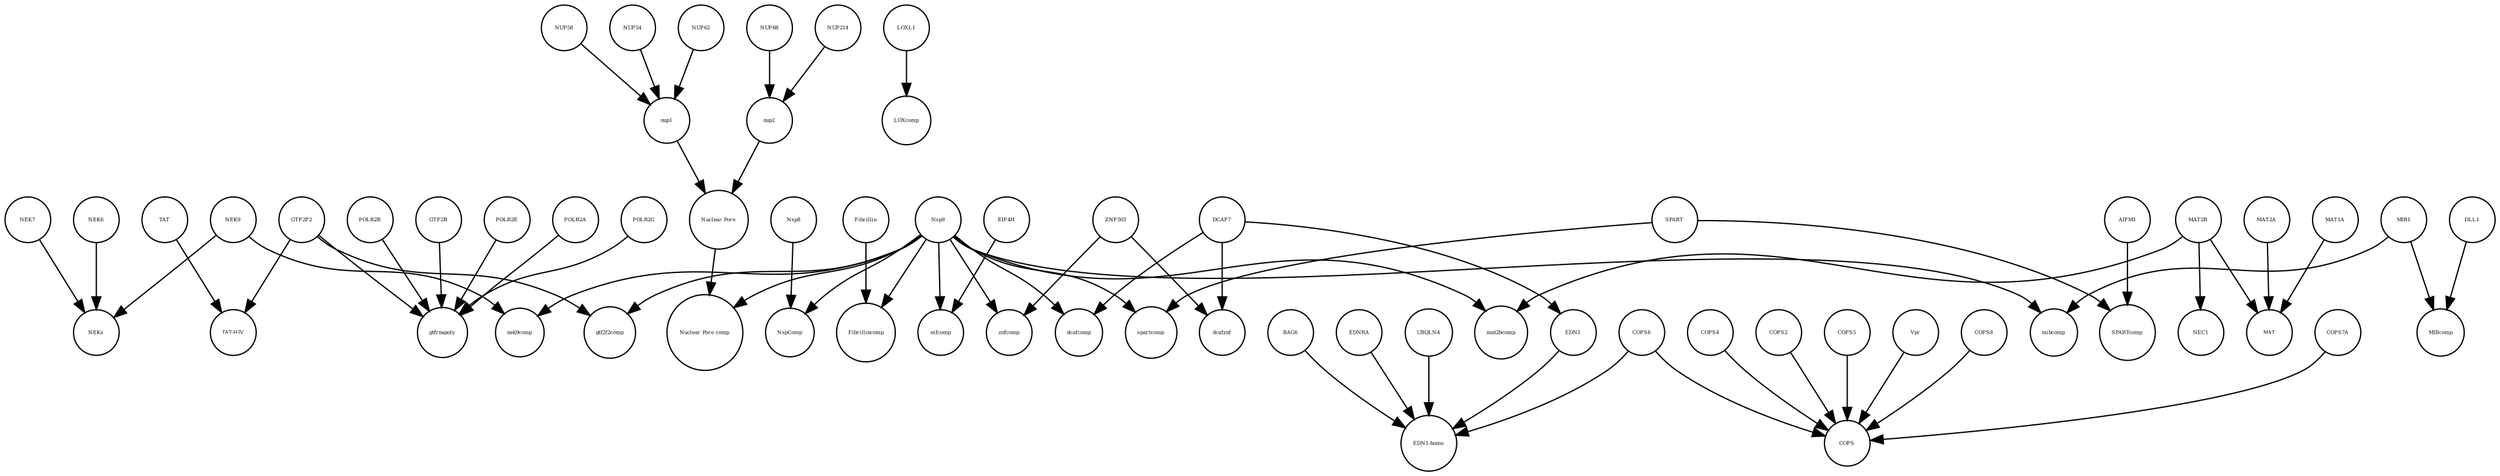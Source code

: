 strict digraph  {
spartcomp [annotation="", bipartite=0, cls=complex, fontsize=4, label=spartcomp, shape=circle];
nup1 [annotation="", bipartite=0, cls=complex, fontsize=4, label=nup1, shape=circle];
Nsp8 [annotation="urn_miriam_uniprot_P0DTD1|urn_miriam_ncbiprotein_YP_009725304", bipartite=0, cls=macromolecule, fontsize=4, label=Nsp8, shape=circle];
NUP58 [annotation=urn_miriam_uniprot_Q9BVL2, bipartite=0, cls=macromolecule, fontsize=4, label=NUP58, shape=circle];
COPS4 [annotation="", bipartite=0, cls=macromolecule, fontsize=4, label=COPS4, shape=circle];
SPARTcomp [annotation="", bipartite=0, cls=complex, fontsize=4, label=SPARTcomp, shape=circle];
COPS2 [annotation="", bipartite=0, cls=macromolecule, fontsize=4, label=COPS2, shape=circle];
GTF2F2 [annotation="urn_miriam_uniprot_P13984|urn_miriam_pubmed_10428810", bipartite=0, cls=macromolecule, fontsize=4, label=GTF2F2, shape=circle];
Nsp9 [annotation="urn_miriam_uniprot_P0DTD1|urn_miriam_ncbiprotein_YP_009725305", bipartite=0, cls=macromolecule, fontsize=4, label=Nsp9, shape=circle];
COPS5 [annotation="", bipartite=0, cls=macromolecule, fontsize=4, label=COPS5, shape=circle];
MIB1 [annotation="urn_miriam_uniprot_Q86YT6|urn_miriam_pubmed_24185901", bipartite=0, cls=macromolecule, fontsize=4, label=MIB1, shape=circle];
NEK7 [annotation="", bipartite=0, cls=macromolecule, fontsize=4, label=NEK7, shape=circle];
EDN1 [annotation=urn_miriam_uniprot_P05305, bipartite=0, cls=macromolecule, fontsize=4, label=EDN1, shape=circle];
NUP54 [annotation=urn_miriam_uniprot_Q7Z3B4, bipartite=0, cls=macromolecule, fontsize=4, label=NUP54, shape=circle];
NUP214 [annotation=urn_miriam_uniprot_P35658, bipartite=0, cls=macromolecule, fontsize=4, label=NUP214, shape=circle];
nek9comp [annotation="", bipartite=0, cls=complex, fontsize=4, label=nek9comp, shape=circle];
Vpr [annotation="", bipartite=0, cls=macromolecule, fontsize=4, label=Vpr, shape=circle];
nup2 [annotation="", bipartite=0, cls=complex, fontsize=4, label=nup2, shape=circle];
NUP88 [annotation="urn_miriam_uniprot_Q99567|urn_miriam_pubmed_30543681", bipartite=0, cls=macromolecule, fontsize=4, label=NUP88, shape=circle];
UBQLN4 [annotation="", bipartite=0, cls=macromolecule, fontsize=4, label=UBQLN4, shape=circle];
COPS6 [annotation="", bipartite=0, cls=macromolecule, fontsize=4, label=COPS6, shape=circle];
POLR2E [annotation="", bipartite=0, cls=macromolecule, fontsize=4, label=POLR2E, shape=circle];
MAT2A [annotation="", bipartite=0, cls=macromolecule, fontsize=4, label=MAT2A, shape=circle];
ZNF503 [annotation=urn_miriam_uniprot_Q96F45, bipartite=0, cls=macromolecule, fontsize=4, label=ZNF503, shape=circle];
gtf2f2comp [annotation="", bipartite=0, cls=complex, fontsize=4, label=gtf2f2comp, shape=circle];
NEC1 [annotation="", bipartite=0, cls=complex, fontsize=4, label=NEC1, shape=circle];
COPS8 [annotation="", bipartite=0, cls=macromolecule, fontsize=4, label=COPS8, shape=circle];
EIF4H [annotation="urn_miriam_uniprot_Q15056|urn_miriam_pubmed_10585411|urn_miriam_pubmed_11418588", bipartite=0, cls=macromolecule, fontsize=4, label=EIF4H, shape=circle];
mat2bcomp [annotation="", bipartite=0, cls=complex, fontsize=4, label=mat2bcomp, shape=circle];
znfcomp [annotation="", bipartite=0, cls=complex, fontsize=4, label=znfcomp, shape=circle];
"TAT-HIV" [annotation="", bipartite=0, cls=complex, fontsize=4, label="TAT-HIV", shape=circle];
LOXcomp [annotation="", bipartite=0, cls=complex, fontsize=4, label=LOXcomp, shape=circle];
DLL1 [annotation="", bipartite=0, cls=macromolecule, fontsize=4, label=DLL1, shape=circle];
Fibrillin [annotation="", bipartite=0, cls=complex, fontsize=4, label=Fibrillin, shape=circle];
POLR2A [annotation=urn_miriam_uniprot_P30876, bipartite=0, cls=macromolecule, fontsize=4, label=POLR2A, shape=circle];
NEK9 [annotation=urn_miriam_uniprot_Q8TD19, bipartite=0, cls=macromolecule, fontsize=4, label=NEK9, shape=circle];
MAT [annotation="", bipartite=0, cls=complex, fontsize=4, label=MAT, shape=circle];
BAG6 [annotation="", bipartite=0, cls=macromolecule, fontsize=4, label=BAG6, shape=circle];
dcafcomp [annotation="", bipartite=0, cls=complex, fontsize=4, label=dcafcomp, shape=circle];
SPART [annotation=urn_miriam_uniprot_Q8N0X7, bipartite=0, cls=macromolecule, fontsize=4, label=SPART, shape=circle];
"Nuclear Pore comp" [annotation="", bipartite=0, cls=complex, fontsize=4, label="Nuclear Pore comp", shape=circle];
TAT [annotation="", bipartite=0, cls=macromolecule, fontsize=4, label=TAT, shape=circle];
NEK6 [annotation="", bipartite=0, cls=macromolecule, fontsize=4, label=NEK6, shape=circle];
"EDN1-homo" [annotation="", bipartite=0, cls=complex, fontsize=4, label="EDN1-homo", shape=circle];
NEKs [annotation="", bipartite=0, cls=complex, fontsize=4, label=NEKs, shape=circle];
EDNRA [annotation="", bipartite=0, cls=macromolecule, fontsize=4, label=EDNRA, shape=circle];
MIBcomp [annotation="", bipartite=0, cls=complex, fontsize=4, label=MIBcomp, shape=circle];
NspComp [annotation="", bipartite=0, cls=complex, fontsize=4, label=NspComp, shape=circle];
POLR2G [annotation="", bipartite=0, cls=macromolecule, fontsize=4, label=POLR2G, shape=circle];
LOXL1 [annotation="", bipartite=0, cls=macromolecule, fontsize=4, label=LOXL1, shape=circle];
AIFM1 [annotation="", bipartite=0, cls=macromolecule, fontsize=4, label=AIFM1, shape=circle];
POLR2B [annotation="", bipartite=0, cls=macromolecule, fontsize=4, label=POLR2B, shape=circle];
dcafznf [annotation="", bipartite=0, cls=complex, fontsize=4, label=dcafznf, shape=circle];
"Nuclear Pore" [annotation="", bipartite=0, cls=complex, fontsize=4, label="Nuclear Pore", shape=circle];
Fibrillincomp [annotation="", bipartite=0, cls=complex, fontsize=4, label=Fibrillincomp, shape=circle];
GTF2B [annotation="", bipartite=0, cls=macromolecule, fontsize=4, label=GTF2B, shape=circle];
COPS [annotation="", bipartite=0, cls=complex, fontsize=4, label=COPS, shape=circle];
COPS7A [annotation="", bipartite=0, cls=macromolecule, fontsize=4, label=COPS7A, shape=circle];
MAT2B [annotation="urn_miriam_uniprot_Q9NZL9|urn_miriam_pubmed_10644686|urn_miriam_pubmed_23189196|urn_miriam_pubmed_25075345|urn_miriam_pubmed_23425511", bipartite=0, cls=macromolecule, fontsize=4, label=MAT2B, shape=circle];
MAT1A [annotation="", bipartite=0, cls=macromolecule, fontsize=4, label=MAT1A, shape=circle];
mibcomp [annotation="", bipartite=0, cls=complex, fontsize=4, label=mibcomp, shape=circle];
gtfrnapoly [annotation="", bipartite=0, cls=complex, fontsize=4, label=gtfrnapoly, shape=circle];
DCAF7 [annotation="urn_miriam_uniprot_P61962|urn_miriam_pubmed_16887337|urn_miriam_pubmed_16949367", bipartite=0, cls=macromolecule, fontsize=4, label=DCAF7, shape=circle];
eifcomp [annotation="", bipartite=0, cls=complex, fontsize=4, label=eifcomp, shape=circle];
NUP62 [annotation=urn_miriam_uniprot_P37198, bipartite=0, cls=macromolecule, fontsize=4, label=NUP62, shape=circle];
nup1 -> "Nuclear Pore"  [annotation="", interaction_type=production];
Nsp8 -> NspComp  [annotation="", interaction_type=production];
NUP58 -> nup1  [annotation="", interaction_type=production];
COPS4 -> COPS  [annotation="", interaction_type=production];
COPS2 -> COPS  [annotation="", interaction_type=production];
GTF2F2 -> gtfrnapoly  [annotation="", interaction_type=production];
GTF2F2 -> gtf2f2comp  [annotation="", interaction_type=production];
GTF2F2 -> "TAT-HIV"  [annotation="", interaction_type=production];
Nsp9 -> dcafcomp  [annotation="", interaction_type=production];
Nsp9 -> znfcomp  [annotation="", interaction_type=production];
Nsp9 -> nek9comp  [annotation="", interaction_type=production];
Nsp9 -> "Nuclear Pore comp"  [annotation="", interaction_type=production];
Nsp9 -> mibcomp  [annotation="", interaction_type=production];
Nsp9 -> Fibrillincomp  [annotation="", interaction_type=production];
Nsp9 -> spartcomp  [annotation="", interaction_type=production];
Nsp9 -> gtf2f2comp  [annotation="", interaction_type=production];
Nsp9 -> NspComp  [annotation="", interaction_type=production];
Nsp9 -> mat2bcomp  [annotation="", interaction_type=production];
Nsp9 -> eifcomp  [annotation="", interaction_type=production];
COPS5 -> COPS  [annotation="", interaction_type=production];
MIB1 -> mibcomp  [annotation="", interaction_type=production];
MIB1 -> MIBcomp  [annotation="", interaction_type=production];
NEK7 -> NEKs  [annotation="", interaction_type=production];
EDN1 -> "EDN1-homo"  [annotation="", interaction_type=production];
NUP54 -> nup1  [annotation="", interaction_type=production];
NUP214 -> nup2  [annotation="", interaction_type=production];
Vpr -> COPS  [annotation="", interaction_type=production];
nup2 -> "Nuclear Pore"  [annotation="", interaction_type=production];
NUP88 -> nup2  [annotation="", interaction_type=production];
UBQLN4 -> "EDN1-homo"  [annotation="", interaction_type=production];
COPS6 -> "EDN1-homo"  [annotation="", interaction_type=production];
COPS6 -> COPS  [annotation="", interaction_type=production];
POLR2E -> gtfrnapoly  [annotation="", interaction_type=production];
MAT2A -> MAT  [annotation="", interaction_type=production];
ZNF503 -> znfcomp  [annotation="", interaction_type=production];
ZNF503 -> dcafznf  [annotation="", interaction_type=production];
COPS8 -> COPS  [annotation="", interaction_type=production];
EIF4H -> eifcomp  [annotation="", interaction_type=production];
DLL1 -> MIBcomp  [annotation="", interaction_type=production];
Fibrillin -> Fibrillincomp  [annotation="", interaction_type=production];
POLR2A -> gtfrnapoly  [annotation="", interaction_type=production];
NEK9 -> NEKs  [annotation="", interaction_type=production];
NEK9 -> nek9comp  [annotation="", interaction_type=production];
BAG6 -> "EDN1-homo"  [annotation="", interaction_type=production];
SPART -> SPARTcomp  [annotation="", interaction_type=production];
SPART -> spartcomp  [annotation="", interaction_type=production];
TAT -> "TAT-HIV"  [annotation="", interaction_type=production];
NEK6 -> NEKs  [annotation="", interaction_type=production];
EDNRA -> "EDN1-homo"  [annotation="", interaction_type=production];
POLR2G -> gtfrnapoly  [annotation="", interaction_type=production];
LOXL1 -> LOXcomp  [annotation="", interaction_type=production];
AIFM1 -> SPARTcomp  [annotation="", interaction_type=production];
POLR2B -> gtfrnapoly  [annotation="", interaction_type=production];
"Nuclear Pore" -> "Nuclear Pore comp"  [annotation="", interaction_type=production];
GTF2B -> gtfrnapoly  [annotation="", interaction_type=production];
COPS7A -> COPS  [annotation="", interaction_type=production];
MAT2B -> mat2bcomp  [annotation="", interaction_type=production];
MAT2B -> NEC1  [annotation="", interaction_type=production];
MAT2B -> MAT  [annotation="", interaction_type=production];
MAT1A -> MAT  [annotation="", interaction_type=production];
DCAF7 -> EDN1  [annotation=urn_miriam_pubmed_27880803, interaction_type=catalysis];
DCAF7 -> dcafznf  [annotation="", interaction_type=production];
DCAF7 -> dcafcomp  [annotation="", interaction_type=production];
NUP62 -> nup1  [annotation="", interaction_type=production];
}
